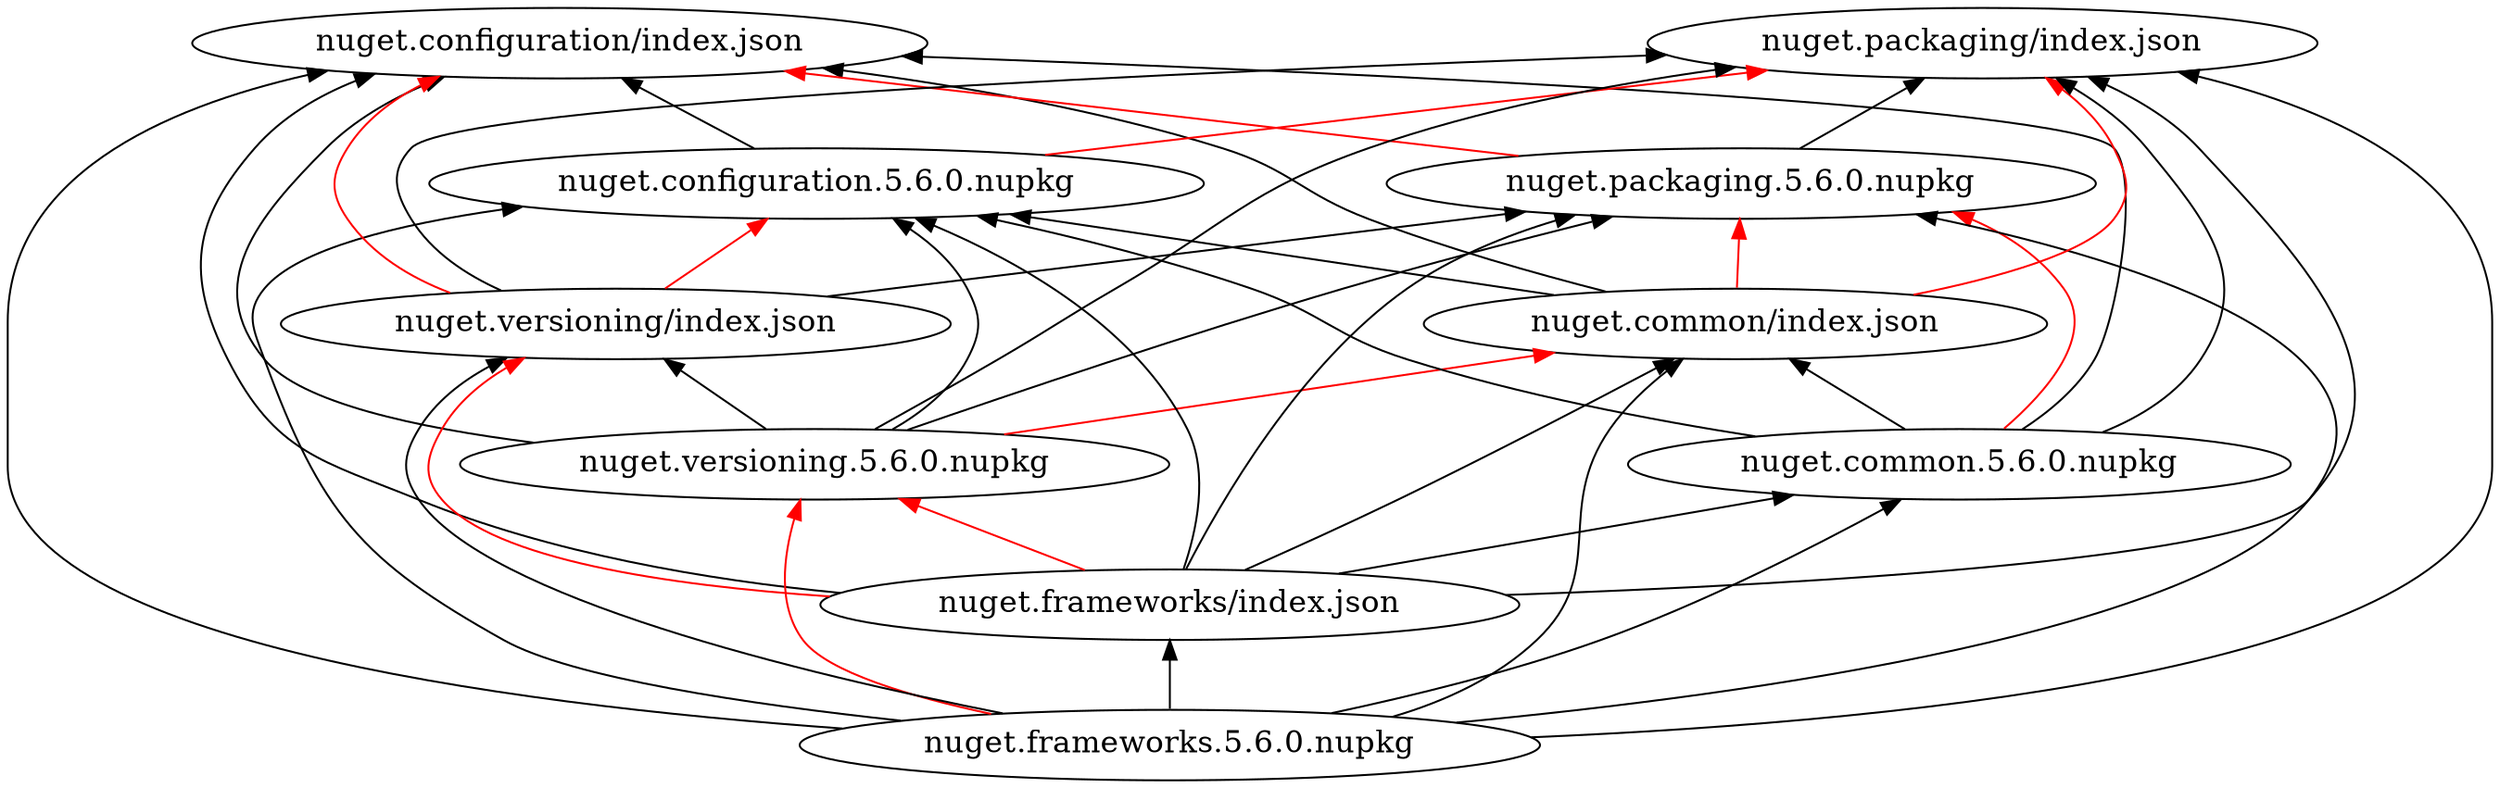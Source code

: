 digraph G {
  node [ fontsize=16 ];
  "nuget.common/index.json" -> "nuget.common.5.6.0.nupkg" [dir=back];
  "nuget.configuration.5.6.0.nupkg" -> "nuget.common.5.6.0.nupkg" [dir=back];
  "nuget.configuration/index.json" -> "nuget.common.5.6.0.nupkg" [dir=back];
  "nuget.packaging.5.6.0.nupkg" -> "nuget.common.5.6.0.nupkg" [dir=back, color=red];
  "nuget.packaging/index.json" -> "nuget.common.5.6.0.nupkg" [dir=back];
  "nuget.configuration.5.6.0.nupkg" -> "nuget.common/index.json" [dir=back];
  "nuget.configuration/index.json" -> "nuget.common/index.json" [dir=back];
  "nuget.packaging.5.6.0.nupkg" -> "nuget.common/index.json" [dir=back, color=red];
  "nuget.packaging/index.json" -> "nuget.common/index.json" [dir=back, color=red];
  "nuget.configuration/index.json" -> "nuget.configuration.5.6.0.nupkg" [dir=back];
  "nuget.packaging/index.json" -> "nuget.configuration.5.6.0.nupkg" [dir=back, color=red];
  "nuget.common.5.6.0.nupkg" -> "nuget.frameworks.5.6.0.nupkg" [dir=back];
  "nuget.common/index.json" -> "nuget.frameworks.5.6.0.nupkg" [dir=back];
  "nuget.configuration.5.6.0.nupkg" -> "nuget.frameworks.5.6.0.nupkg" [dir=back];
  "nuget.configuration/index.json" -> "nuget.frameworks.5.6.0.nupkg" [dir=back];
  "nuget.frameworks/index.json" -> "nuget.frameworks.5.6.0.nupkg" [dir=back];
  "nuget.packaging.5.6.0.nupkg" -> "nuget.frameworks.5.6.0.nupkg" [dir=back];
  "nuget.packaging/index.json" -> "nuget.frameworks.5.6.0.nupkg" [dir=back];
  "nuget.versioning.5.6.0.nupkg" -> "nuget.frameworks.5.6.0.nupkg" [dir=back, color=red];
  "nuget.versioning/index.json" -> "nuget.frameworks.5.6.0.nupkg" [dir=back];
  "nuget.common.5.6.0.nupkg" -> "nuget.frameworks/index.json" [dir=back];
  "nuget.common/index.json" -> "nuget.frameworks/index.json" [dir=back];
  "nuget.configuration.5.6.0.nupkg" -> "nuget.frameworks/index.json" [dir=back];
  "nuget.configuration/index.json" -> "nuget.frameworks/index.json" [dir=back];
  "nuget.packaging.5.6.0.nupkg" -> "nuget.frameworks/index.json" [dir=back];
  "nuget.packaging/index.json" -> "nuget.frameworks/index.json" [dir=back];
  "nuget.versioning.5.6.0.nupkg" -> "nuget.frameworks/index.json" [dir=back, color=red];
  "nuget.versioning/index.json" -> "nuget.frameworks/index.json" [dir=back, color=red];
  "nuget.configuration/index.json" -> "nuget.packaging.5.6.0.nupkg" [dir=back, color=red];
  "nuget.packaging/index.json" -> "nuget.packaging.5.6.0.nupkg" [dir=back];
  "nuget.common/index.json" -> "nuget.versioning.5.6.0.nupkg" [dir=back, color=red];
  "nuget.configuration.5.6.0.nupkg" -> "nuget.versioning.5.6.0.nupkg" [dir=back];
  "nuget.configuration/index.json" -> "nuget.versioning.5.6.0.nupkg" [dir=back];
  "nuget.packaging.5.6.0.nupkg" -> "nuget.versioning.5.6.0.nupkg" [dir=back];
  "nuget.packaging/index.json" -> "nuget.versioning.5.6.0.nupkg" [dir=back];
  "nuget.versioning/index.json" -> "nuget.versioning.5.6.0.nupkg" [dir=back];
  "nuget.configuration.5.6.0.nupkg" -> "nuget.versioning/index.json" [dir=back, color=red];
  "nuget.configuration/index.json" -> "nuget.versioning/index.json" [dir=back, color=red];
  "nuget.packaging.5.6.0.nupkg" -> "nuget.versioning/index.json" [dir=back];
  "nuget.packaging/index.json" -> "nuget.versioning/index.json" [dir=back];
  {
    rank=same;
    "nuget.configuration/index.json";
    "nuget.packaging/index.json";
  }
}
